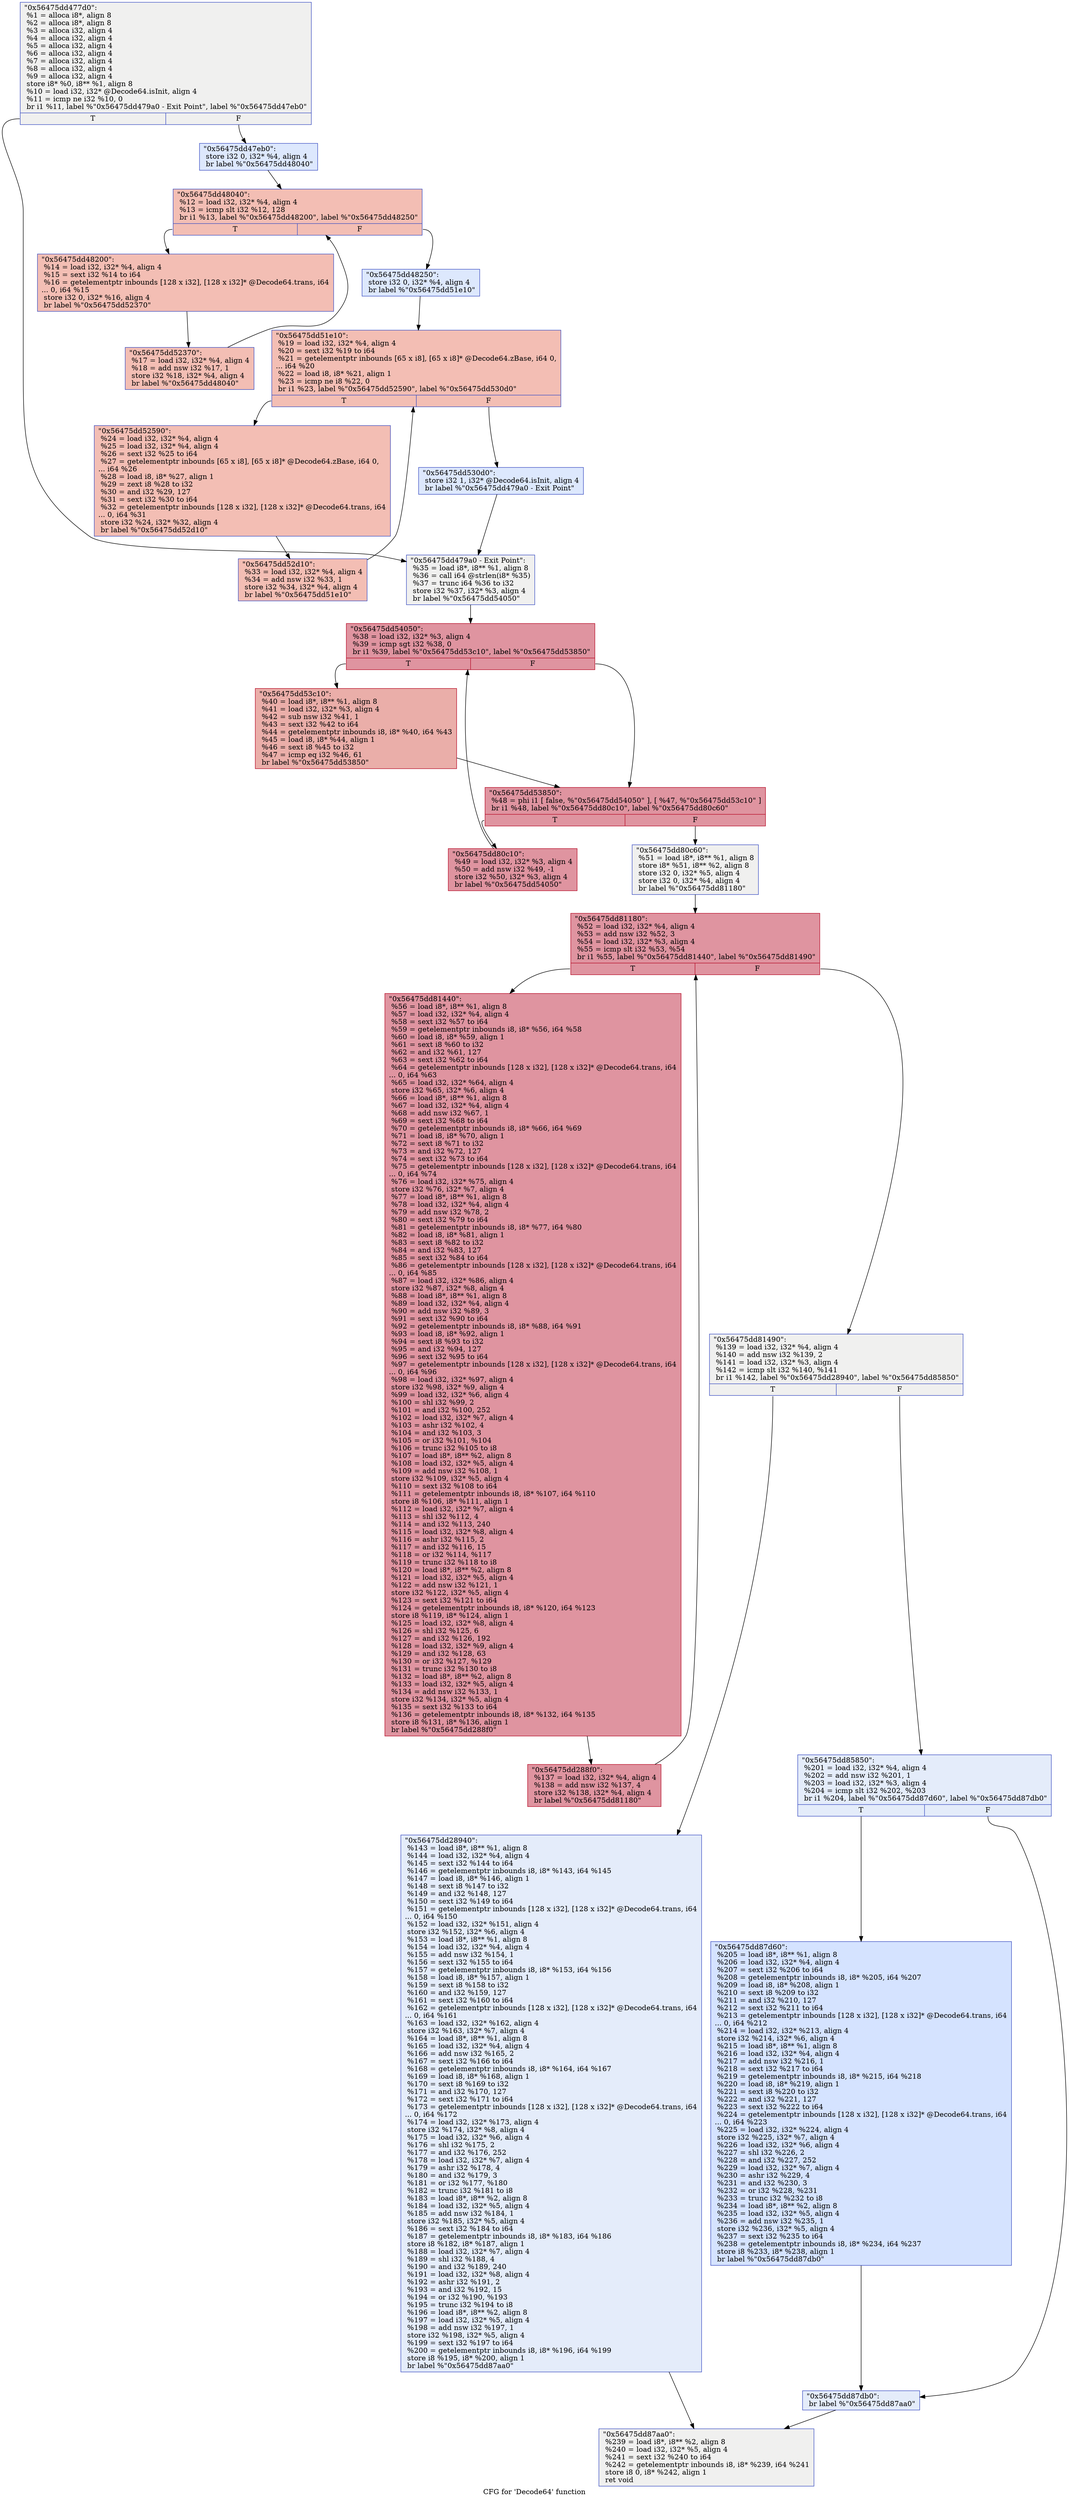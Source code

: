 digraph "CFG for 'Decode64' function" {
	label="CFG for 'Decode64' function";

	Node0x56475dd477d0 [shape=record,color="#3d50c3ff", style=filled, fillcolor="#dedcdb70",label="{\"0x56475dd477d0\":\l  %1 = alloca i8*, align 8\l  %2 = alloca i8*, align 8\l  %3 = alloca i32, align 4\l  %4 = alloca i32, align 4\l  %5 = alloca i32, align 4\l  %6 = alloca i32, align 4\l  %7 = alloca i32, align 4\l  %8 = alloca i32, align 4\l  %9 = alloca i32, align 4\l  store i8* %0, i8** %1, align 8\l  %10 = load i32, i32* @Decode64.isInit, align 4\l  %11 = icmp ne i32 %10, 0\l  br i1 %11, label %\"0x56475dd479a0 - Exit Point\", label %\"0x56475dd47eb0\"\l|{<s0>T|<s1>F}}"];
	Node0x56475dd477d0:s0 -> Node0x56475dd479a0;
	Node0x56475dd477d0:s1 -> Node0x56475dd47eb0;
	Node0x56475dd47eb0 [shape=record,color="#3d50c3ff", style=filled, fillcolor="#b2ccfb70",label="{\"0x56475dd47eb0\":                                 \l  store i32 0, i32* %4, align 4\l  br label %\"0x56475dd48040\"\l}"];
	Node0x56475dd47eb0 -> Node0x56475dd48040;
	Node0x56475dd48040 [shape=record,color="#3d50c3ff", style=filled, fillcolor="#e36c5570",label="{\"0x56475dd48040\":                                 \l  %12 = load i32, i32* %4, align 4\l  %13 = icmp slt i32 %12, 128\l  br i1 %13, label %\"0x56475dd48200\", label %\"0x56475dd48250\"\l|{<s0>T|<s1>F}}"];
	Node0x56475dd48040:s0 -> Node0x56475dd48200;
	Node0x56475dd48040:s1 -> Node0x56475dd48250;
	Node0x56475dd48200 [shape=record,color="#3d50c3ff", style=filled, fillcolor="#e36c5570",label="{\"0x56475dd48200\":                                 \l  %14 = load i32, i32* %4, align 4\l  %15 = sext i32 %14 to i64\l  %16 = getelementptr inbounds [128 x i32], [128 x i32]* @Decode64.trans, i64\l... 0, i64 %15\l  store i32 0, i32* %16, align 4\l  br label %\"0x56475dd52370\"\l}"];
	Node0x56475dd48200 -> Node0x56475dd52370;
	Node0x56475dd52370 [shape=record,color="#3d50c3ff", style=filled, fillcolor="#e36c5570",label="{\"0x56475dd52370\":                                 \l  %17 = load i32, i32* %4, align 4\l  %18 = add nsw i32 %17, 1\l  store i32 %18, i32* %4, align 4\l  br label %\"0x56475dd48040\"\l}"];
	Node0x56475dd52370 -> Node0x56475dd48040;
	Node0x56475dd48250 [shape=record,color="#3d50c3ff", style=filled, fillcolor="#b2ccfb70",label="{\"0x56475dd48250\":                                 \l  store i32 0, i32* %4, align 4\l  br label %\"0x56475dd51e10\"\l}"];
	Node0x56475dd48250 -> Node0x56475dd51e10;
	Node0x56475dd51e10 [shape=record,color="#3d50c3ff", style=filled, fillcolor="#e36c5570",label="{\"0x56475dd51e10\":                                 \l  %19 = load i32, i32* %4, align 4\l  %20 = sext i32 %19 to i64\l  %21 = getelementptr inbounds [65 x i8], [65 x i8]* @Decode64.zBase, i64 0,\l... i64 %20\l  %22 = load i8, i8* %21, align 1\l  %23 = icmp ne i8 %22, 0\l  br i1 %23, label %\"0x56475dd52590\", label %\"0x56475dd530d0\"\l|{<s0>T|<s1>F}}"];
	Node0x56475dd51e10:s0 -> Node0x56475dd52590;
	Node0x56475dd51e10:s1 -> Node0x56475dd530d0;
	Node0x56475dd52590 [shape=record,color="#3d50c3ff", style=filled, fillcolor="#e36c5570",label="{\"0x56475dd52590\":                                 \l  %24 = load i32, i32* %4, align 4\l  %25 = load i32, i32* %4, align 4\l  %26 = sext i32 %25 to i64\l  %27 = getelementptr inbounds [65 x i8], [65 x i8]* @Decode64.zBase, i64 0,\l... i64 %26\l  %28 = load i8, i8* %27, align 1\l  %29 = zext i8 %28 to i32\l  %30 = and i32 %29, 127\l  %31 = sext i32 %30 to i64\l  %32 = getelementptr inbounds [128 x i32], [128 x i32]* @Decode64.trans, i64\l... 0, i64 %31\l  store i32 %24, i32* %32, align 4\l  br label %\"0x56475dd52d10\"\l}"];
	Node0x56475dd52590 -> Node0x56475dd52d10;
	Node0x56475dd52d10 [shape=record,color="#3d50c3ff", style=filled, fillcolor="#e36c5570",label="{\"0x56475dd52d10\":                                 \l  %33 = load i32, i32* %4, align 4\l  %34 = add nsw i32 %33, 1\l  store i32 %34, i32* %4, align 4\l  br label %\"0x56475dd51e10\"\l}"];
	Node0x56475dd52d10 -> Node0x56475dd51e10;
	Node0x56475dd530d0 [shape=record,color="#3d50c3ff", style=filled, fillcolor="#b2ccfb70",label="{\"0x56475dd530d0\":                                 \l  store i32 1, i32* @Decode64.isInit, align 4\l  br label %\"0x56475dd479a0 - Exit Point\"\l}"];
	Node0x56475dd530d0 -> Node0x56475dd479a0;
	Node0x56475dd479a0 [shape=record,color="#3d50c3ff", style=filled, fillcolor="#dedcdb70",label="{\"0x56475dd479a0 - Exit Point\":                    \l  %35 = load i8*, i8** %1, align 8\l  %36 = call i64 @strlen(i8* %35)\l  %37 = trunc i64 %36 to i32\l  store i32 %37, i32* %3, align 4\l  br label %\"0x56475dd54050\"\l}"];
	Node0x56475dd479a0 -> Node0x56475dd54050;
	Node0x56475dd54050 [shape=record,color="#b70d28ff", style=filled, fillcolor="#b70d2870",label="{\"0x56475dd54050\":                                 \l  %38 = load i32, i32* %3, align 4\l  %39 = icmp sgt i32 %38, 0\l  br i1 %39, label %\"0x56475dd53c10\", label %\"0x56475dd53850\"\l|{<s0>T|<s1>F}}"];
	Node0x56475dd54050:s0 -> Node0x56475dd53c10;
	Node0x56475dd54050:s1 -> Node0x56475dd53850;
	Node0x56475dd53c10 [shape=record,color="#b70d28ff", style=filled, fillcolor="#d0473d70",label="{\"0x56475dd53c10\":                                 \l  %40 = load i8*, i8** %1, align 8\l  %41 = load i32, i32* %3, align 4\l  %42 = sub nsw i32 %41, 1\l  %43 = sext i32 %42 to i64\l  %44 = getelementptr inbounds i8, i8* %40, i64 %43\l  %45 = load i8, i8* %44, align 1\l  %46 = sext i8 %45 to i32\l  %47 = icmp eq i32 %46, 61\l  br label %\"0x56475dd53850\"\l}"];
	Node0x56475dd53c10 -> Node0x56475dd53850;
	Node0x56475dd53850 [shape=record,color="#b70d28ff", style=filled, fillcolor="#b70d2870",label="{\"0x56475dd53850\":                                 \l  %48 = phi i1 [ false, %\"0x56475dd54050\" ], [ %47, %\"0x56475dd53c10\" ]\l  br i1 %48, label %\"0x56475dd80c10\", label %\"0x56475dd80c60\"\l|{<s0>T|<s1>F}}"];
	Node0x56475dd53850:s0 -> Node0x56475dd80c10;
	Node0x56475dd53850:s1 -> Node0x56475dd80c60;
	Node0x56475dd80c10 [shape=record,color="#b70d28ff", style=filled, fillcolor="#b70d2870",label="{\"0x56475dd80c10\":                                 \l  %49 = load i32, i32* %3, align 4\l  %50 = add nsw i32 %49, -1\l  store i32 %50, i32* %3, align 4\l  br label %\"0x56475dd54050\"\l}"];
	Node0x56475dd80c10 -> Node0x56475dd54050;
	Node0x56475dd80c60 [shape=record,color="#3d50c3ff", style=filled, fillcolor="#dedcdb70",label="{\"0x56475dd80c60\":                                 \l  %51 = load i8*, i8** %1, align 8\l  store i8* %51, i8** %2, align 8\l  store i32 0, i32* %5, align 4\l  store i32 0, i32* %4, align 4\l  br label %\"0x56475dd81180\"\l}"];
	Node0x56475dd80c60 -> Node0x56475dd81180;
	Node0x56475dd81180 [shape=record,color="#b70d28ff", style=filled, fillcolor="#b70d2870",label="{\"0x56475dd81180\":                                 \l  %52 = load i32, i32* %4, align 4\l  %53 = add nsw i32 %52, 3\l  %54 = load i32, i32* %3, align 4\l  %55 = icmp slt i32 %53, %54\l  br i1 %55, label %\"0x56475dd81440\", label %\"0x56475dd81490\"\l|{<s0>T|<s1>F}}"];
	Node0x56475dd81180:s0 -> Node0x56475dd81440;
	Node0x56475dd81180:s1 -> Node0x56475dd81490;
	Node0x56475dd81440 [shape=record,color="#b70d28ff", style=filled, fillcolor="#b70d2870",label="{\"0x56475dd81440\":                                 \l  %56 = load i8*, i8** %1, align 8\l  %57 = load i32, i32* %4, align 4\l  %58 = sext i32 %57 to i64\l  %59 = getelementptr inbounds i8, i8* %56, i64 %58\l  %60 = load i8, i8* %59, align 1\l  %61 = sext i8 %60 to i32\l  %62 = and i32 %61, 127\l  %63 = sext i32 %62 to i64\l  %64 = getelementptr inbounds [128 x i32], [128 x i32]* @Decode64.trans, i64\l... 0, i64 %63\l  %65 = load i32, i32* %64, align 4\l  store i32 %65, i32* %6, align 4\l  %66 = load i8*, i8** %1, align 8\l  %67 = load i32, i32* %4, align 4\l  %68 = add nsw i32 %67, 1\l  %69 = sext i32 %68 to i64\l  %70 = getelementptr inbounds i8, i8* %66, i64 %69\l  %71 = load i8, i8* %70, align 1\l  %72 = sext i8 %71 to i32\l  %73 = and i32 %72, 127\l  %74 = sext i32 %73 to i64\l  %75 = getelementptr inbounds [128 x i32], [128 x i32]* @Decode64.trans, i64\l... 0, i64 %74\l  %76 = load i32, i32* %75, align 4\l  store i32 %76, i32* %7, align 4\l  %77 = load i8*, i8** %1, align 8\l  %78 = load i32, i32* %4, align 4\l  %79 = add nsw i32 %78, 2\l  %80 = sext i32 %79 to i64\l  %81 = getelementptr inbounds i8, i8* %77, i64 %80\l  %82 = load i8, i8* %81, align 1\l  %83 = sext i8 %82 to i32\l  %84 = and i32 %83, 127\l  %85 = sext i32 %84 to i64\l  %86 = getelementptr inbounds [128 x i32], [128 x i32]* @Decode64.trans, i64\l... 0, i64 %85\l  %87 = load i32, i32* %86, align 4\l  store i32 %87, i32* %8, align 4\l  %88 = load i8*, i8** %1, align 8\l  %89 = load i32, i32* %4, align 4\l  %90 = add nsw i32 %89, 3\l  %91 = sext i32 %90 to i64\l  %92 = getelementptr inbounds i8, i8* %88, i64 %91\l  %93 = load i8, i8* %92, align 1\l  %94 = sext i8 %93 to i32\l  %95 = and i32 %94, 127\l  %96 = sext i32 %95 to i64\l  %97 = getelementptr inbounds [128 x i32], [128 x i32]* @Decode64.trans, i64\l... 0, i64 %96\l  %98 = load i32, i32* %97, align 4\l  store i32 %98, i32* %9, align 4\l  %99 = load i32, i32* %6, align 4\l  %100 = shl i32 %99, 2\l  %101 = and i32 %100, 252\l  %102 = load i32, i32* %7, align 4\l  %103 = ashr i32 %102, 4\l  %104 = and i32 %103, 3\l  %105 = or i32 %101, %104\l  %106 = trunc i32 %105 to i8\l  %107 = load i8*, i8** %2, align 8\l  %108 = load i32, i32* %5, align 4\l  %109 = add nsw i32 %108, 1\l  store i32 %109, i32* %5, align 4\l  %110 = sext i32 %108 to i64\l  %111 = getelementptr inbounds i8, i8* %107, i64 %110\l  store i8 %106, i8* %111, align 1\l  %112 = load i32, i32* %7, align 4\l  %113 = shl i32 %112, 4\l  %114 = and i32 %113, 240\l  %115 = load i32, i32* %8, align 4\l  %116 = ashr i32 %115, 2\l  %117 = and i32 %116, 15\l  %118 = or i32 %114, %117\l  %119 = trunc i32 %118 to i8\l  %120 = load i8*, i8** %2, align 8\l  %121 = load i32, i32* %5, align 4\l  %122 = add nsw i32 %121, 1\l  store i32 %122, i32* %5, align 4\l  %123 = sext i32 %121 to i64\l  %124 = getelementptr inbounds i8, i8* %120, i64 %123\l  store i8 %119, i8* %124, align 1\l  %125 = load i32, i32* %8, align 4\l  %126 = shl i32 %125, 6\l  %127 = and i32 %126, 192\l  %128 = load i32, i32* %9, align 4\l  %129 = and i32 %128, 63\l  %130 = or i32 %127, %129\l  %131 = trunc i32 %130 to i8\l  %132 = load i8*, i8** %2, align 8\l  %133 = load i32, i32* %5, align 4\l  %134 = add nsw i32 %133, 1\l  store i32 %134, i32* %5, align 4\l  %135 = sext i32 %133 to i64\l  %136 = getelementptr inbounds i8, i8* %132, i64 %135\l  store i8 %131, i8* %136, align 1\l  br label %\"0x56475dd288f0\"\l}"];
	Node0x56475dd81440 -> Node0x56475dd288f0;
	Node0x56475dd288f0 [shape=record,color="#b70d28ff", style=filled, fillcolor="#b70d2870",label="{\"0x56475dd288f0\":                                 \l  %137 = load i32, i32* %4, align 4\l  %138 = add nsw i32 %137, 4\l  store i32 %138, i32* %4, align 4\l  br label %\"0x56475dd81180\"\l}"];
	Node0x56475dd288f0 -> Node0x56475dd81180;
	Node0x56475dd81490 [shape=record,color="#3d50c3ff", style=filled, fillcolor="#dedcdb70",label="{\"0x56475dd81490\":                                 \l  %139 = load i32, i32* %4, align 4\l  %140 = add nsw i32 %139, 2\l  %141 = load i32, i32* %3, align 4\l  %142 = icmp slt i32 %140, %141\l  br i1 %142, label %\"0x56475dd28940\", label %\"0x56475dd85850\"\l|{<s0>T|<s1>F}}"];
	Node0x56475dd81490:s0 -> Node0x56475dd28940;
	Node0x56475dd81490:s1 -> Node0x56475dd85850;
	Node0x56475dd28940 [shape=record,color="#3d50c3ff", style=filled, fillcolor="#c1d4f470",label="{\"0x56475dd28940\":                                 \l  %143 = load i8*, i8** %1, align 8\l  %144 = load i32, i32* %4, align 4\l  %145 = sext i32 %144 to i64\l  %146 = getelementptr inbounds i8, i8* %143, i64 %145\l  %147 = load i8, i8* %146, align 1\l  %148 = sext i8 %147 to i32\l  %149 = and i32 %148, 127\l  %150 = sext i32 %149 to i64\l  %151 = getelementptr inbounds [128 x i32], [128 x i32]* @Decode64.trans, i64\l... 0, i64 %150\l  %152 = load i32, i32* %151, align 4\l  store i32 %152, i32* %6, align 4\l  %153 = load i8*, i8** %1, align 8\l  %154 = load i32, i32* %4, align 4\l  %155 = add nsw i32 %154, 1\l  %156 = sext i32 %155 to i64\l  %157 = getelementptr inbounds i8, i8* %153, i64 %156\l  %158 = load i8, i8* %157, align 1\l  %159 = sext i8 %158 to i32\l  %160 = and i32 %159, 127\l  %161 = sext i32 %160 to i64\l  %162 = getelementptr inbounds [128 x i32], [128 x i32]* @Decode64.trans, i64\l... 0, i64 %161\l  %163 = load i32, i32* %162, align 4\l  store i32 %163, i32* %7, align 4\l  %164 = load i8*, i8** %1, align 8\l  %165 = load i32, i32* %4, align 4\l  %166 = add nsw i32 %165, 2\l  %167 = sext i32 %166 to i64\l  %168 = getelementptr inbounds i8, i8* %164, i64 %167\l  %169 = load i8, i8* %168, align 1\l  %170 = sext i8 %169 to i32\l  %171 = and i32 %170, 127\l  %172 = sext i32 %171 to i64\l  %173 = getelementptr inbounds [128 x i32], [128 x i32]* @Decode64.trans, i64\l... 0, i64 %172\l  %174 = load i32, i32* %173, align 4\l  store i32 %174, i32* %8, align 4\l  %175 = load i32, i32* %6, align 4\l  %176 = shl i32 %175, 2\l  %177 = and i32 %176, 252\l  %178 = load i32, i32* %7, align 4\l  %179 = ashr i32 %178, 4\l  %180 = and i32 %179, 3\l  %181 = or i32 %177, %180\l  %182 = trunc i32 %181 to i8\l  %183 = load i8*, i8** %2, align 8\l  %184 = load i32, i32* %5, align 4\l  %185 = add nsw i32 %184, 1\l  store i32 %185, i32* %5, align 4\l  %186 = sext i32 %184 to i64\l  %187 = getelementptr inbounds i8, i8* %183, i64 %186\l  store i8 %182, i8* %187, align 1\l  %188 = load i32, i32* %7, align 4\l  %189 = shl i32 %188, 4\l  %190 = and i32 %189, 240\l  %191 = load i32, i32* %8, align 4\l  %192 = ashr i32 %191, 2\l  %193 = and i32 %192, 15\l  %194 = or i32 %190, %193\l  %195 = trunc i32 %194 to i8\l  %196 = load i8*, i8** %2, align 8\l  %197 = load i32, i32* %5, align 4\l  %198 = add nsw i32 %197, 1\l  store i32 %198, i32* %5, align 4\l  %199 = sext i32 %197 to i64\l  %200 = getelementptr inbounds i8, i8* %196, i64 %199\l  store i8 %195, i8* %200, align 1\l  br label %\"0x56475dd87aa0\"\l}"];
	Node0x56475dd28940 -> Node0x56475dd87aa0;
	Node0x56475dd85850 [shape=record,color="#3d50c3ff", style=filled, fillcolor="#c1d4f470",label="{\"0x56475dd85850\":                                 \l  %201 = load i32, i32* %4, align 4\l  %202 = add nsw i32 %201, 1\l  %203 = load i32, i32* %3, align 4\l  %204 = icmp slt i32 %202, %203\l  br i1 %204, label %\"0x56475dd87d60\", label %\"0x56475dd87db0\"\l|{<s0>T|<s1>F}}"];
	Node0x56475dd85850:s0 -> Node0x56475dd87d60;
	Node0x56475dd85850:s1 -> Node0x56475dd87db0;
	Node0x56475dd87d60 [shape=record,color="#3d50c3ff", style=filled, fillcolor="#a1c0ff70",label="{\"0x56475dd87d60\":                                 \l  %205 = load i8*, i8** %1, align 8\l  %206 = load i32, i32* %4, align 4\l  %207 = sext i32 %206 to i64\l  %208 = getelementptr inbounds i8, i8* %205, i64 %207\l  %209 = load i8, i8* %208, align 1\l  %210 = sext i8 %209 to i32\l  %211 = and i32 %210, 127\l  %212 = sext i32 %211 to i64\l  %213 = getelementptr inbounds [128 x i32], [128 x i32]* @Decode64.trans, i64\l... 0, i64 %212\l  %214 = load i32, i32* %213, align 4\l  store i32 %214, i32* %6, align 4\l  %215 = load i8*, i8** %1, align 8\l  %216 = load i32, i32* %4, align 4\l  %217 = add nsw i32 %216, 1\l  %218 = sext i32 %217 to i64\l  %219 = getelementptr inbounds i8, i8* %215, i64 %218\l  %220 = load i8, i8* %219, align 1\l  %221 = sext i8 %220 to i32\l  %222 = and i32 %221, 127\l  %223 = sext i32 %222 to i64\l  %224 = getelementptr inbounds [128 x i32], [128 x i32]* @Decode64.trans, i64\l... 0, i64 %223\l  %225 = load i32, i32* %224, align 4\l  store i32 %225, i32* %7, align 4\l  %226 = load i32, i32* %6, align 4\l  %227 = shl i32 %226, 2\l  %228 = and i32 %227, 252\l  %229 = load i32, i32* %7, align 4\l  %230 = ashr i32 %229, 4\l  %231 = and i32 %230, 3\l  %232 = or i32 %228, %231\l  %233 = trunc i32 %232 to i8\l  %234 = load i8*, i8** %2, align 8\l  %235 = load i32, i32* %5, align 4\l  %236 = add nsw i32 %235, 1\l  store i32 %236, i32* %5, align 4\l  %237 = sext i32 %235 to i64\l  %238 = getelementptr inbounds i8, i8* %234, i64 %237\l  store i8 %233, i8* %238, align 1\l  br label %\"0x56475dd87db0\"\l}"];
	Node0x56475dd87d60 -> Node0x56475dd87db0;
	Node0x56475dd87db0 [shape=record,color="#3d50c3ff", style=filled, fillcolor="#c1d4f470",label="{\"0x56475dd87db0\":                                 \l  br label %\"0x56475dd87aa0\"\l}"];
	Node0x56475dd87db0 -> Node0x56475dd87aa0;
	Node0x56475dd87aa0 [shape=record,color="#3d50c3ff", style=filled, fillcolor="#dedcdb70",label="{\"0x56475dd87aa0\":                                 \l  %239 = load i8*, i8** %2, align 8\l  %240 = load i32, i32* %5, align 4\l  %241 = sext i32 %240 to i64\l  %242 = getelementptr inbounds i8, i8* %239, i64 %241\l  store i8 0, i8* %242, align 1\l  ret void\l}"];
}

